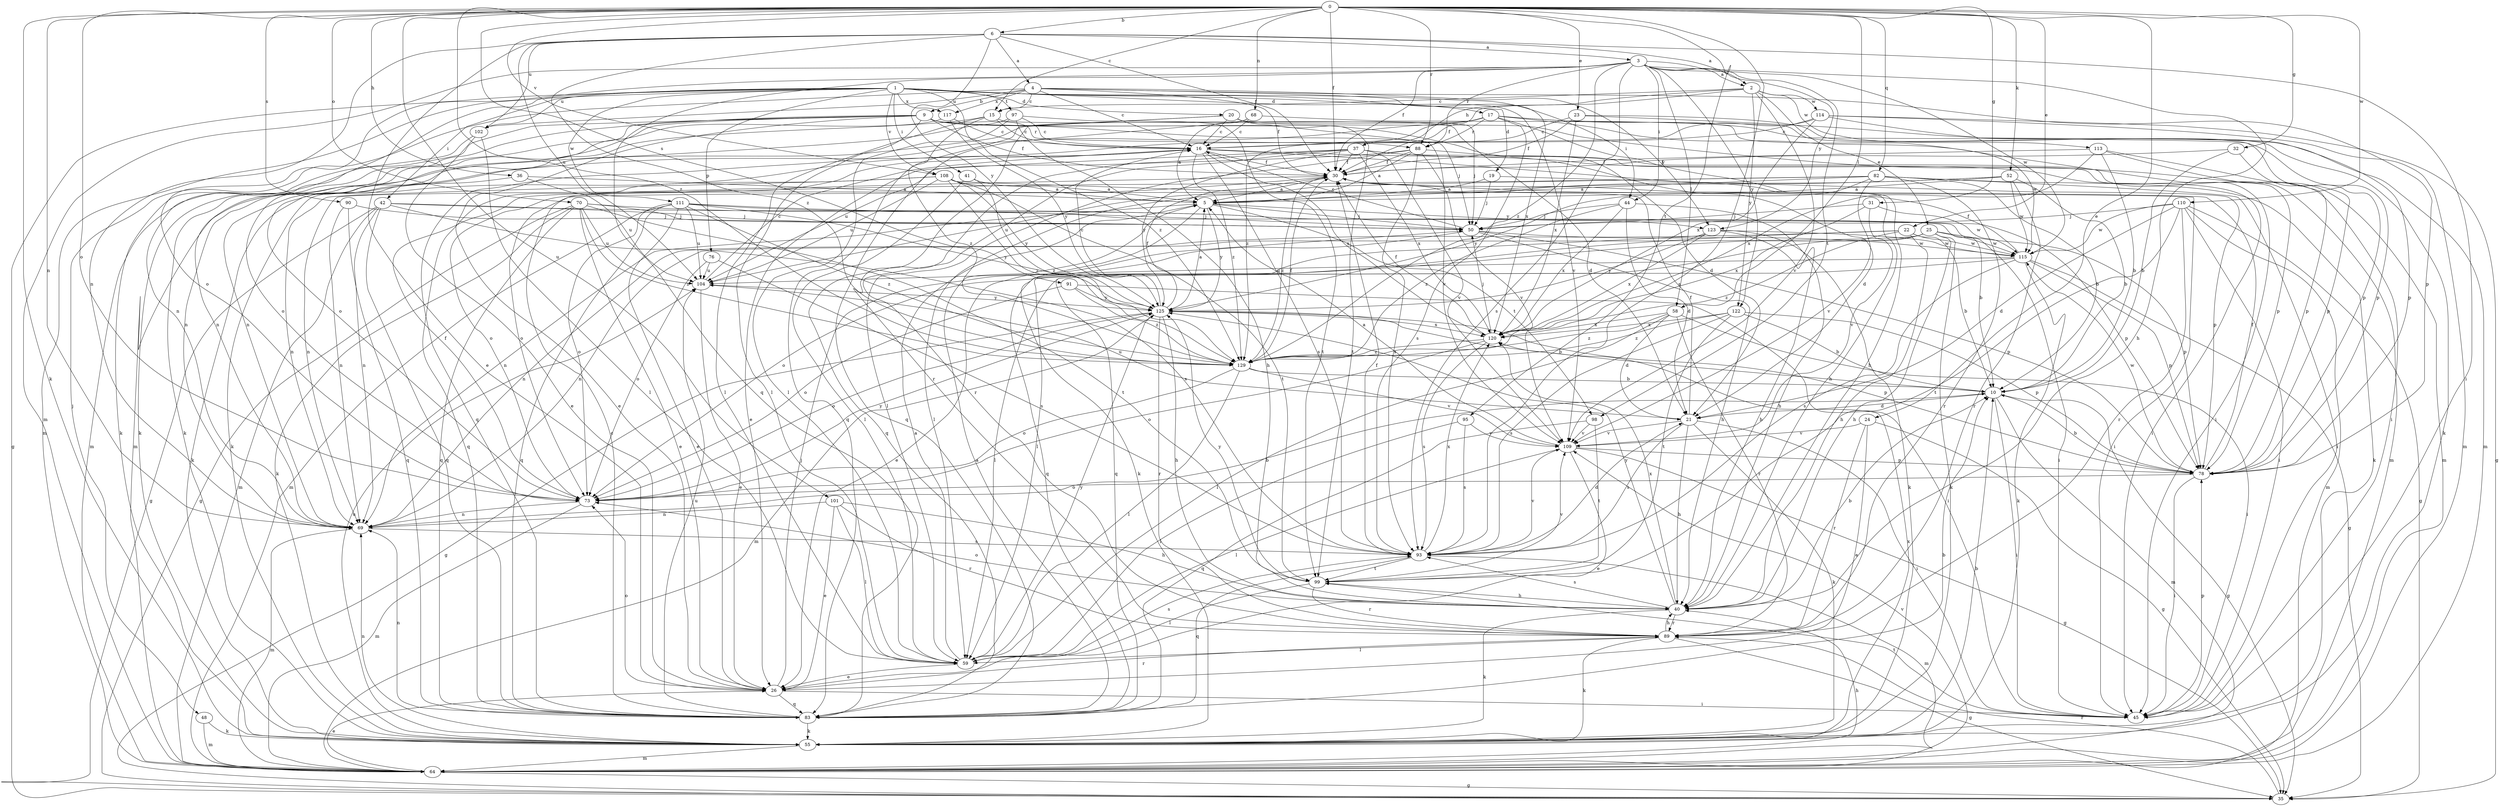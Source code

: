 strict digraph  {
0;
1;
2;
3;
4;
5;
6;
9;
10;
15;
16;
17;
19;
20;
21;
22;
23;
24;
25;
26;
30;
31;
32;
35;
36;
37;
40;
41;
42;
44;
45;
48;
50;
52;
55;
58;
59;
64;
68;
69;
70;
73;
76;
78;
82;
83;
88;
89;
90;
91;
93;
95;
97;
98;
99;
101;
102;
104;
108;
109;
110;
111;
113;
114;
115;
117;
120;
122;
123;
125;
129;
0 -> 6  [label=b];
0 -> 15  [label=c];
0 -> 22  [label=e];
0 -> 23  [label=e];
0 -> 24  [label=e];
0 -> 30  [label=f];
0 -> 31  [label=g];
0 -> 32  [label=g];
0 -> 36  [label=h];
0 -> 52  [label=k];
0 -> 55  [label=k];
0 -> 58  [label=l];
0 -> 68  [label=n];
0 -> 69  [label=n];
0 -> 70  [label=o];
0 -> 73  [label=o];
0 -> 82  [label=q];
0 -> 88  [label=r];
0 -> 90  [label=s];
0 -> 91  [label=s];
0 -> 93  [label=s];
0 -> 95  [label=t];
0 -> 101  [label=u];
0 -> 108  [label=v];
0 -> 110  [label=w];
0 -> 129  [label=z];
1 -> 17  [label=d];
1 -> 19  [label=d];
1 -> 20  [label=d];
1 -> 35  [label=g];
1 -> 41  [label=i];
1 -> 42  [label=i];
1 -> 44  [label=i];
1 -> 64  [label=m];
1 -> 69  [label=n];
1 -> 76  [label=p];
1 -> 97  [label=t];
1 -> 102  [label=u];
1 -> 108  [label=v];
1 -> 109  [label=v];
1 -> 111  [label=w];
1 -> 117  [label=x];
1 -> 129  [label=z];
2 -> 15  [label=c];
2 -> 25  [label=e];
2 -> 30  [label=f];
2 -> 37  [label=h];
2 -> 109  [label=v];
2 -> 113  [label=w];
2 -> 114  [label=w];
2 -> 122  [label=y];
3 -> 2  [label=a];
3 -> 30  [label=f];
3 -> 40  [label=h];
3 -> 44  [label=i];
3 -> 58  [label=l];
3 -> 64  [label=m];
3 -> 73  [label=o];
3 -> 83  [label=q];
3 -> 88  [label=r];
3 -> 93  [label=s];
3 -> 98  [label=t];
3 -> 115  [label=w];
3 -> 122  [label=y];
3 -> 123  [label=y];
3 -> 129  [label=z];
4 -> 9  [label=b];
4 -> 15  [label=c];
4 -> 16  [label=c];
4 -> 30  [label=f];
4 -> 48  [label=j];
4 -> 78  [label=p];
4 -> 102  [label=u];
4 -> 117  [label=x];
4 -> 120  [label=x];
4 -> 123  [label=y];
5 -> 50  [label=j];
5 -> 55  [label=k];
5 -> 69  [label=n];
5 -> 98  [label=t];
5 -> 123  [label=y];
5 -> 125  [label=y];
6 -> 2  [label=a];
6 -> 3  [label=a];
6 -> 4  [label=a];
6 -> 26  [label=e];
6 -> 30  [label=f];
6 -> 45  [label=i];
6 -> 69  [label=n];
6 -> 102  [label=u];
6 -> 104  [label=u];
6 -> 125  [label=y];
6 -> 129  [label=z];
9 -> 21  [label=d];
9 -> 26  [label=e];
9 -> 30  [label=f];
9 -> 50  [label=j];
9 -> 55  [label=k];
9 -> 59  [label=l];
9 -> 64  [label=m];
9 -> 69  [label=n];
9 -> 73  [label=o];
9 -> 88  [label=r];
9 -> 109  [label=v];
10 -> 21  [label=d];
10 -> 35  [label=g];
10 -> 45  [label=i];
10 -> 64  [label=m];
15 -> 16  [label=c];
15 -> 21  [label=d];
15 -> 59  [label=l];
15 -> 69  [label=n];
15 -> 129  [label=z];
16 -> 30  [label=f];
16 -> 40  [label=h];
16 -> 45  [label=i];
16 -> 55  [label=k];
16 -> 93  [label=s];
16 -> 120  [label=x];
16 -> 129  [label=z];
17 -> 40  [label=h];
17 -> 45  [label=i];
17 -> 73  [label=o];
17 -> 78  [label=p];
17 -> 83  [label=q];
17 -> 88  [label=r];
17 -> 93  [label=s];
17 -> 115  [label=w];
17 -> 129  [label=z];
19 -> 5  [label=a];
19 -> 50  [label=j];
19 -> 78  [label=p];
20 -> 16  [label=c];
20 -> 45  [label=i];
20 -> 50  [label=j];
20 -> 83  [label=q];
20 -> 89  [label=r];
20 -> 99  [label=t];
21 -> 30  [label=f];
21 -> 40  [label=h];
21 -> 45  [label=i];
21 -> 55  [label=k];
21 -> 93  [label=s];
21 -> 104  [label=u];
21 -> 109  [label=v];
22 -> 10  [label=b];
22 -> 40  [label=h];
22 -> 59  [label=l];
22 -> 69  [label=n];
22 -> 115  [label=w];
22 -> 129  [label=z];
23 -> 16  [label=c];
23 -> 30  [label=f];
23 -> 55  [label=k];
23 -> 64  [label=m];
23 -> 120  [label=x];
24 -> 26  [label=e];
24 -> 35  [label=g];
24 -> 89  [label=r];
24 -> 109  [label=v];
25 -> 40  [label=h];
25 -> 55  [label=k];
25 -> 69  [label=n];
25 -> 73  [label=o];
25 -> 78  [label=p];
25 -> 83  [label=q];
25 -> 115  [label=w];
26 -> 45  [label=i];
26 -> 50  [label=j];
26 -> 73  [label=o];
26 -> 83  [label=q];
26 -> 89  [label=r];
30 -> 5  [label=a];
30 -> 73  [label=o];
30 -> 129  [label=z];
31 -> 50  [label=j];
31 -> 109  [label=v];
31 -> 115  [label=w];
31 -> 120  [label=x];
32 -> 10  [label=b];
32 -> 30  [label=f];
32 -> 78  [label=p];
35 -> 89  [label=r];
36 -> 5  [label=a];
36 -> 55  [label=k];
36 -> 104  [label=u];
37 -> 26  [label=e];
37 -> 30  [label=f];
37 -> 64  [label=m];
37 -> 78  [label=p];
37 -> 83  [label=q];
37 -> 89  [label=r];
37 -> 109  [label=v];
37 -> 120  [label=x];
37 -> 125  [label=y];
40 -> 10  [label=b];
40 -> 55  [label=k];
40 -> 73  [label=o];
40 -> 89  [label=r];
40 -> 93  [label=s];
40 -> 120  [label=x];
40 -> 125  [label=y];
41 -> 5  [label=a];
41 -> 59  [label=l];
41 -> 129  [label=z];
42 -> 35  [label=g];
42 -> 50  [label=j];
42 -> 64  [label=m];
42 -> 69  [label=n];
42 -> 78  [label=p];
42 -> 83  [label=q];
42 -> 93  [label=s];
44 -> 21  [label=d];
44 -> 40  [label=h];
44 -> 50  [label=j];
44 -> 120  [label=x];
44 -> 129  [label=z];
45 -> 78  [label=p];
45 -> 99  [label=t];
48 -> 55  [label=k];
48 -> 64  [label=m];
50 -> 16  [label=c];
50 -> 26  [label=e];
50 -> 40  [label=h];
50 -> 78  [label=p];
50 -> 115  [label=w];
52 -> 5  [label=a];
52 -> 10  [label=b];
52 -> 59  [label=l];
52 -> 73  [label=o];
52 -> 89  [label=r];
52 -> 115  [label=w];
55 -> 10  [label=b];
55 -> 64  [label=m];
55 -> 69  [label=n];
55 -> 104  [label=u];
55 -> 120  [label=x];
58 -> 21  [label=d];
58 -> 45  [label=i];
58 -> 59  [label=l];
58 -> 89  [label=r];
58 -> 120  [label=x];
58 -> 129  [label=z];
59 -> 5  [label=a];
59 -> 26  [label=e];
59 -> 93  [label=s];
59 -> 125  [label=y];
64 -> 26  [label=e];
64 -> 35  [label=g];
64 -> 40  [label=h];
64 -> 109  [label=v];
68 -> 5  [label=a];
68 -> 16  [label=c];
68 -> 78  [label=p];
68 -> 83  [label=q];
69 -> 10  [label=b];
69 -> 64  [label=m];
69 -> 93  [label=s];
70 -> 10  [label=b];
70 -> 26  [label=e];
70 -> 35  [label=g];
70 -> 50  [label=j];
70 -> 55  [label=k];
70 -> 83  [label=q];
70 -> 99  [label=t];
70 -> 104  [label=u];
70 -> 129  [label=z];
73 -> 30  [label=f];
73 -> 64  [label=m];
73 -> 69  [label=n];
73 -> 125  [label=y];
76 -> 73  [label=o];
76 -> 93  [label=s];
76 -> 104  [label=u];
78 -> 10  [label=b];
78 -> 30  [label=f];
78 -> 45  [label=i];
78 -> 73  [label=o];
78 -> 115  [label=w];
82 -> 5  [label=a];
82 -> 10  [label=b];
82 -> 45  [label=i];
82 -> 55  [label=k];
82 -> 69  [label=n];
82 -> 89  [label=r];
82 -> 104  [label=u];
82 -> 109  [label=v];
82 -> 125  [label=y];
83 -> 5  [label=a];
83 -> 10  [label=b];
83 -> 16  [label=c];
83 -> 55  [label=k];
83 -> 69  [label=n];
83 -> 104  [label=u];
88 -> 5  [label=a];
88 -> 21  [label=d];
88 -> 30  [label=f];
88 -> 59  [label=l];
88 -> 93  [label=s];
88 -> 104  [label=u];
88 -> 109  [label=v];
89 -> 35  [label=g];
89 -> 40  [label=h];
89 -> 55  [label=k];
89 -> 59  [label=l];
90 -> 50  [label=j];
90 -> 69  [label=n];
90 -> 83  [label=q];
91 -> 45  [label=i];
91 -> 73  [label=o];
91 -> 125  [label=y];
91 -> 129  [label=z];
93 -> 21  [label=d];
93 -> 30  [label=f];
93 -> 64  [label=m];
93 -> 83  [label=q];
93 -> 99  [label=t];
93 -> 109  [label=v];
93 -> 120  [label=x];
95 -> 59  [label=l];
95 -> 93  [label=s];
95 -> 109  [label=v];
97 -> 16  [label=c];
97 -> 40  [label=h];
97 -> 59  [label=l];
97 -> 64  [label=m];
97 -> 99  [label=t];
98 -> 83  [label=q];
98 -> 99  [label=t];
98 -> 109  [label=v];
99 -> 40  [label=h];
99 -> 59  [label=l];
99 -> 89  [label=r];
99 -> 109  [label=v];
99 -> 125  [label=y];
101 -> 26  [label=e];
101 -> 40  [label=h];
101 -> 59  [label=l];
101 -> 69  [label=n];
101 -> 89  [label=r];
102 -> 26  [label=e];
102 -> 55  [label=k];
102 -> 59  [label=l];
104 -> 16  [label=c];
104 -> 26  [label=e];
104 -> 125  [label=y];
108 -> 5  [label=a];
108 -> 45  [label=i];
108 -> 69  [label=n];
108 -> 83  [label=q];
108 -> 99  [label=t];
108 -> 104  [label=u];
108 -> 125  [label=y];
108 -> 129  [label=z];
109 -> 5  [label=a];
109 -> 26  [label=e];
109 -> 35  [label=g];
109 -> 59  [label=l];
109 -> 78  [label=p];
110 -> 21  [label=d];
110 -> 35  [label=g];
110 -> 45  [label=i];
110 -> 50  [label=j];
110 -> 64  [label=m];
110 -> 89  [label=r];
110 -> 99  [label=t];
110 -> 115  [label=w];
111 -> 26  [label=e];
111 -> 45  [label=i];
111 -> 50  [label=j];
111 -> 64  [label=m];
111 -> 73  [label=o];
111 -> 83  [label=q];
111 -> 104  [label=u];
111 -> 125  [label=y];
111 -> 129  [label=z];
113 -> 10  [label=b];
113 -> 30  [label=f];
113 -> 64  [label=m];
113 -> 78  [label=p];
113 -> 120  [label=x];
114 -> 16  [label=c];
114 -> 35  [label=g];
114 -> 64  [label=m];
114 -> 69  [label=n];
114 -> 78  [label=p];
114 -> 120  [label=x];
115 -> 30  [label=f];
115 -> 35  [label=g];
115 -> 55  [label=k];
115 -> 59  [label=l];
115 -> 78  [label=p];
115 -> 93  [label=s];
115 -> 104  [label=u];
117 -> 16  [label=c];
117 -> 55  [label=k];
117 -> 125  [label=y];
120 -> 30  [label=f];
120 -> 50  [label=j];
120 -> 73  [label=o];
120 -> 93  [label=s];
120 -> 129  [label=z];
122 -> 10  [label=b];
122 -> 78  [label=p];
122 -> 93  [label=s];
122 -> 99  [label=t];
122 -> 120  [label=x];
122 -> 129  [label=z];
123 -> 40  [label=h];
123 -> 55  [label=k];
123 -> 83  [label=q];
123 -> 115  [label=w];
123 -> 120  [label=x];
123 -> 125  [label=y];
125 -> 5  [label=a];
125 -> 10  [label=b];
125 -> 16  [label=c];
125 -> 30  [label=f];
125 -> 35  [label=g];
125 -> 40  [label=h];
125 -> 64  [label=m];
125 -> 73  [label=o];
125 -> 78  [label=p];
125 -> 89  [label=r];
125 -> 120  [label=x];
129 -> 10  [label=b];
129 -> 30  [label=f];
129 -> 59  [label=l];
129 -> 73  [label=o];
129 -> 109  [label=v];
}
